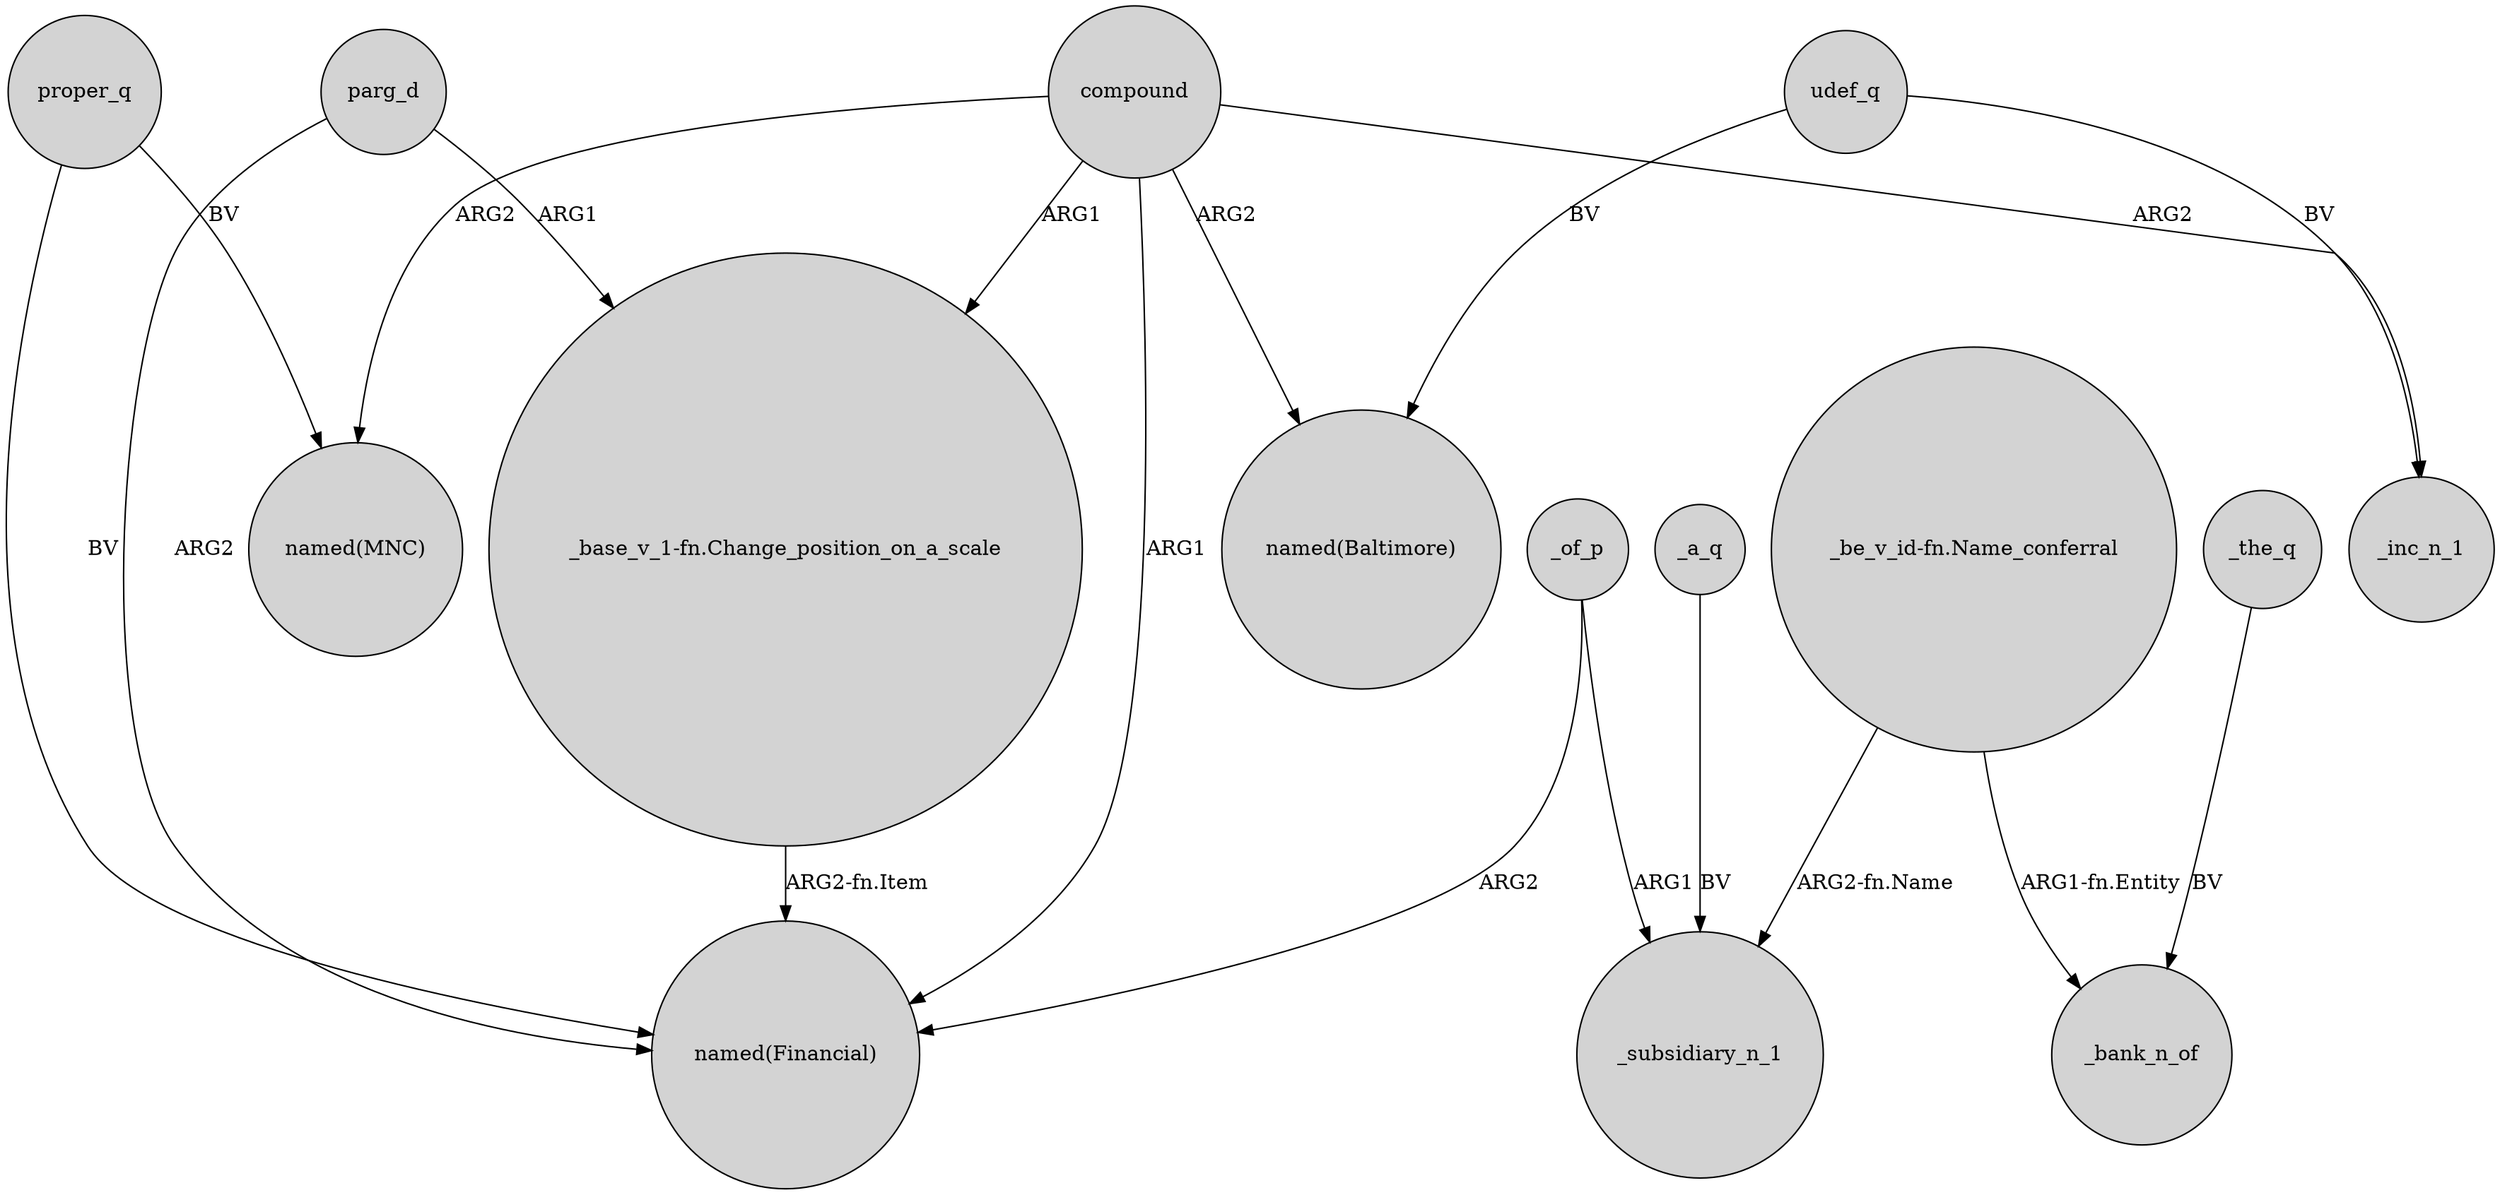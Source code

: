 digraph {
	node [shape=circle style=filled]
	compound -> "named(Financial)" [label=ARG1]
	_of_p -> _subsidiary_n_1 [label=ARG1]
	compound -> "named(Baltimore)" [label=ARG2]
	"_be_v_id-fn.Name_conferral" -> _bank_n_of [label="ARG1-fn.Entity"]
	parg_d -> "named(Financial)" [label=ARG2]
	_the_q -> _bank_n_of [label=BV]
	proper_q -> "named(MNC)" [label=BV]
	_a_q -> _subsidiary_n_1 [label=BV]
	udef_q -> "named(Baltimore)" [label=BV]
	"_be_v_id-fn.Name_conferral" -> _subsidiary_n_1 [label="ARG2-fn.Name"]
	parg_d -> "_base_v_1-fn.Change_position_on_a_scale" [label=ARG1]
	"_base_v_1-fn.Change_position_on_a_scale" -> "named(Financial)" [label="ARG2-fn.Item"]
	_of_p -> "named(Financial)" [label=ARG2]
	proper_q -> "named(Financial)" [label=BV]
	compound -> "named(MNC)" [label=ARG2]
	compound -> "_base_v_1-fn.Change_position_on_a_scale" [label=ARG1]
	udef_q -> _inc_n_1 [label=BV]
	compound -> _inc_n_1 [label=ARG2]
}
